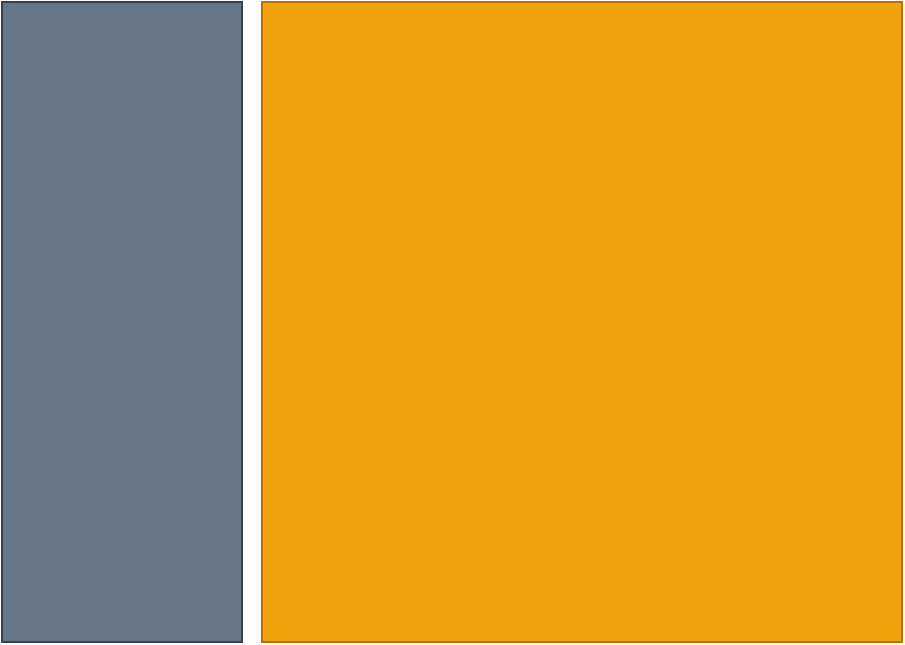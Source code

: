 <mxfile>
    <diagram id="1Cc7rdP4ZX6IEZ5Zv7lk" name="Page-1">
        <mxGraphModel dx="748" dy="567" grid="1" gridSize="10" guides="1" tooltips="1" connect="1" arrows="1" fold="1" page="1" pageScale="1" pageWidth="827" pageHeight="1169" math="0" shadow="0">
            <root>
                <mxCell id="0"/>
                <mxCell id="1" parent="0"/>
                <mxCell id="2" value="" style="whiteSpace=wrap;html=1;fillColor=#647687;fontColor=#ffffff;strokeColor=#314354;" vertex="1" parent="1">
                    <mxGeometry x="30" y="110" width="120" height="320" as="geometry"/>
                </mxCell>
                <mxCell id="3" value="" style="whiteSpace=wrap;html=1;fillColor=#f0a30a;fontColor=#000000;strokeColor=#BD7000;" vertex="1" parent="1">
                    <mxGeometry x="160" y="110" width="320" height="320" as="geometry"/>
                </mxCell>
            </root>
        </mxGraphModel>
    </diagram>
</mxfile>